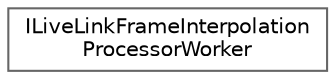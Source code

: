 digraph "Graphical Class Hierarchy"
{
 // INTERACTIVE_SVG=YES
 // LATEX_PDF_SIZE
  bgcolor="transparent";
  edge [fontname=Helvetica,fontsize=10,labelfontname=Helvetica,labelfontsize=10];
  node [fontname=Helvetica,fontsize=10,shape=box,height=0.2,width=0.4];
  rankdir="LR";
  Node0 [id="Node000000",label="ILiveLinkFrameInterpolation\lProcessorWorker",height=0.2,width=0.4,color="grey40", fillcolor="white", style="filled",URL="$df/d01/classILiveLinkFrameInterpolationProcessorWorker.html",tooltip="Basic object to interpolate live link frames Inherit from it to do custom blending for your data type..."];
}
